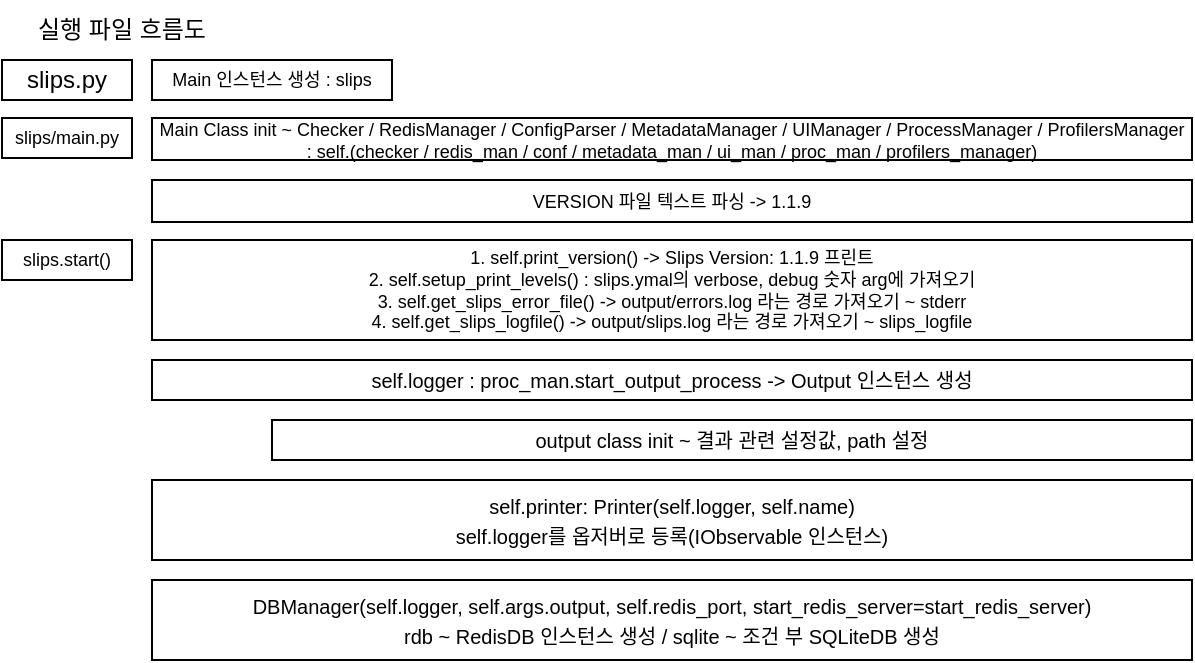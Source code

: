 <mxfile version="27.0.2">
  <diagram name="페이지-1" id="eYFjEQ_SGDMebnN7X5Bi">
    <mxGraphModel dx="1361" dy="731" grid="1" gridSize="10" guides="1" tooltips="1" connect="1" arrows="1" fold="1" page="1" pageScale="1" pageWidth="827" pageHeight="1169" math="0" shadow="0">
      <root>
        <mxCell id="0" />
        <mxCell id="1" parent="0" />
        <mxCell id="2xSnnoKByyNW5rkiuB8Y-1" value="실행 파일 흐름도" style="text;html=1;align=center;verticalAlign=middle;whiteSpace=wrap;rounded=0;" parent="1" vertex="1">
          <mxGeometry x="20" y="10" width="110" height="30" as="geometry" />
        </mxCell>
        <mxCell id="2xSnnoKByyNW5rkiuB8Y-2" value="slips.py" style="rounded=0;html=1;whiteSpace=wrap;" parent="1" vertex="1">
          <mxGeometry x="15" y="40" width="65" height="20" as="geometry" />
        </mxCell>
        <mxCell id="2xSnnoKByyNW5rkiuB8Y-4" value="slips/main.py" style="rounded=0;html=1;whiteSpace=wrap;fontSize=9;" parent="1" vertex="1">
          <mxGeometry x="15" y="69" width="65" height="20" as="geometry" />
        </mxCell>
        <mxCell id="2xSnnoKByyNW5rkiuB8Y-7" value="Main 인스턴스 생성 : slips" style="rounded=0;html=1;whiteSpace=wrap;fontSize=9;" parent="1" vertex="1">
          <mxGeometry x="90" y="40" width="120" height="20" as="geometry" />
        </mxCell>
        <mxCell id="2xSnnoKByyNW5rkiuB8Y-8" value="Main Class init ~ Checker / RedisManager / ConfigParser / MetadataManager / UIManager / ProcessManager / ProfilersManager&lt;div&gt;: self.(checker / redis_man / conf / metadata_man / ui_man / proc_man / profilers_manager)&lt;/div&gt;" style="rounded=0;html=1;whiteSpace=wrap;fontSize=9;" parent="1" vertex="1">
          <mxGeometry x="90" y="69" width="520" height="21" as="geometry" />
        </mxCell>
        <mxCell id="2xSnnoKByyNW5rkiuB8Y-9" value="VERSION 파일 텍스트 파싱 -&amp;gt; 1.1.9" style="rounded=0;html=1;whiteSpace=wrap;fontSize=9;" parent="1" vertex="1">
          <mxGeometry x="90" y="100" width="520" height="21" as="geometry" />
        </mxCell>
        <mxCell id="mVT9n4huYzvR_0wZNbzy-1" value="&lt;div&gt;1. self.print_version() -&amp;gt;&amp;nbsp;&lt;span style=&quot;background-color: transparent; color: light-dark(rgb(0, 0, 0), rgb(255, 255, 255));&quot;&gt;Slips Version: 1.1.9 프린트&lt;/span&gt;&lt;/div&gt;&lt;div&gt;2. self.setup_print_levels() : slips.ymal의 verbose, debug 숫자 arg에 가져오기&lt;/div&gt;&lt;div&gt;3. self.get_slips_error_file() -&amp;gt; output/errors.log 라는 경로 가져오기 ~ stderr&lt;/div&gt;&lt;div&gt;4. self.get_slips_logfile() -&amp;gt; output/slips.log 라는 경로 가져오기 ~ slips_logfile&lt;/div&gt;" style="rounded=0;html=1;whiteSpace=wrap;fontSize=9;" parent="1" vertex="1">
          <mxGeometry x="90" y="130" width="520" height="50" as="geometry" />
        </mxCell>
        <mxCell id="mVT9n4huYzvR_0wZNbzy-2" value="slips.start()" style="rounded=0;html=1;whiteSpace=wrap;fontSize=9;" parent="1" vertex="1">
          <mxGeometry x="15" y="130" width="65" height="20" as="geometry" />
        </mxCell>
        <mxCell id="mVT9n4huYzvR_0wZNbzy-3" value="&lt;font size=&quot;1&quot;&gt;self.logger&amp;nbsp;: proc_man.start_output_process -&amp;gt; Output 인스턴스 생성&lt;/font&gt;" style="rounded=0;whiteSpace=wrap;html=1;" parent="1" vertex="1">
          <mxGeometry x="90" y="190" width="520" height="20" as="geometry" />
        </mxCell>
        <mxCell id="mVT9n4huYzvR_0wZNbzy-4" value="&lt;font size=&quot;1&quot;&gt;output class init ~ 결과 관련 설정값, path 설정&lt;/font&gt;" style="rounded=0;whiteSpace=wrap;html=1;" parent="1" vertex="1">
          <mxGeometry x="150" y="220" width="460" height="20" as="geometry" />
        </mxCell>
        <mxCell id="mVT9n4huYzvR_0wZNbzy-5" value="&lt;font size=&quot;1&quot;&gt;self.printer:&amp;nbsp;Printer(self.logger, self.name)&lt;/font&gt;&lt;div&gt;&lt;font size=&quot;1&quot;&gt;self.logger를 옵저버로 등록(&lt;/font&gt;&lt;span style=&quot;background-color: transparent;&quot;&gt;&lt;font size=&quot;1&quot;&gt;IObservable 인스턴스)&lt;/font&gt;&lt;/span&gt;&lt;/div&gt;" style="rounded=0;whiteSpace=wrap;html=1;" parent="1" vertex="1">
          <mxGeometry x="90" y="250" width="520" height="40" as="geometry" />
        </mxCell>
        <mxCell id="qNVQB7jdVYGB9Z_iVufk-1" value="&lt;font size=&quot;1&quot;&gt;DBManager(self.logger, self.args.output, self.redis_port, start_redis_server=start_redis_server)&lt;/font&gt;&lt;div&gt;&lt;font size=&quot;1&quot;&gt;rdb ~ RedisDB 인스턴스 생성 / sqlite ~ 조건 부 SQLiteDB 생성&lt;/font&gt;&lt;/div&gt;" style="rounded=0;whiteSpace=wrap;html=1;" vertex="1" parent="1">
          <mxGeometry x="90" y="300" width="520" height="40" as="geometry" />
        </mxCell>
      </root>
    </mxGraphModel>
  </diagram>
</mxfile>
